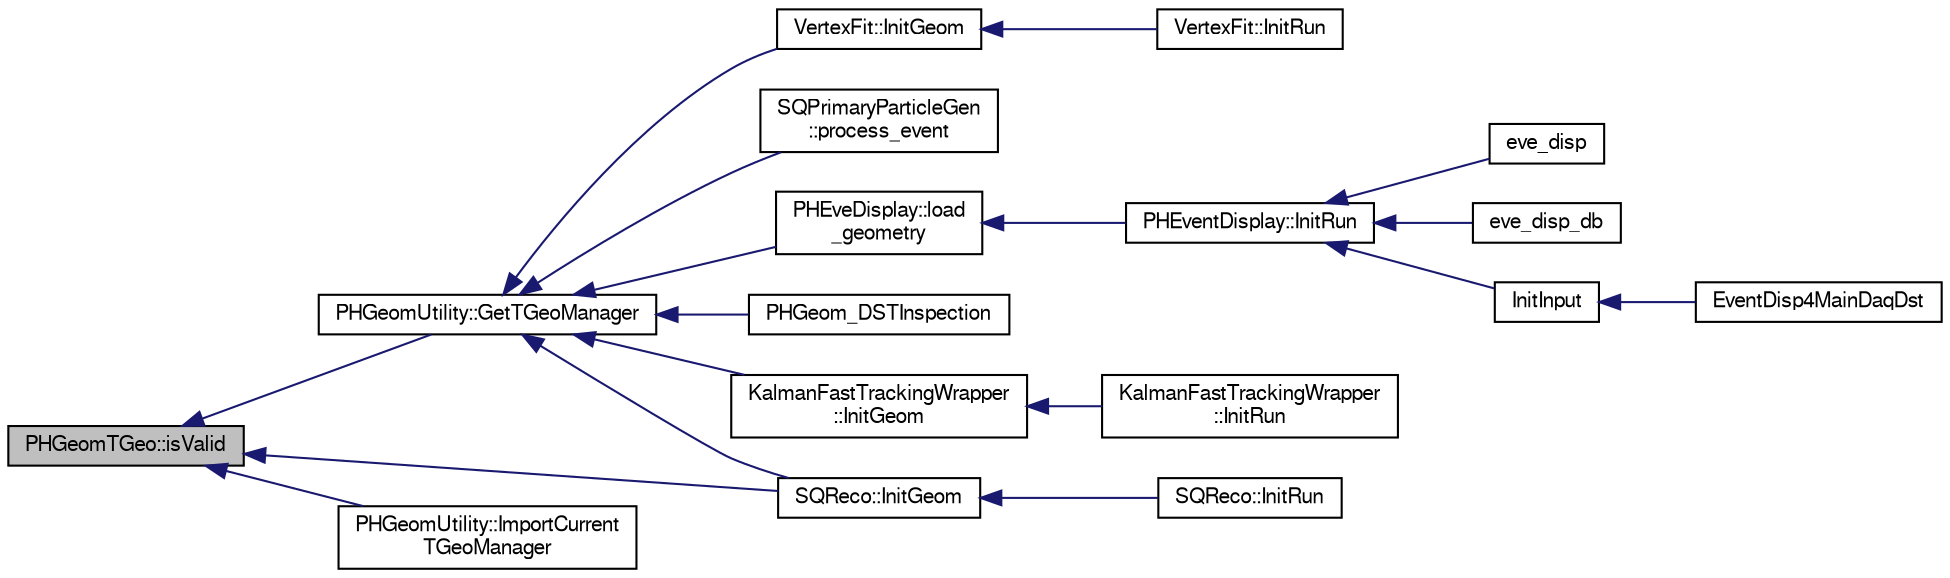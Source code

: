 digraph "PHGeomTGeo::isValid"
{
  bgcolor="transparent";
  edge [fontname="FreeSans",fontsize="10",labelfontname="FreeSans",labelfontsize="10"];
  node [fontname="FreeSans",fontsize="10",shape=record];
  rankdir="LR";
  Node1 [label="PHGeomTGeo::isValid",height=0.2,width=0.4,color="black", fillcolor="grey75", style="filled" fontcolor="black"];
  Node1 -> Node2 [dir="back",color="midnightblue",fontsize="10",style="solid",fontname="FreeSans"];
  Node2 [label="PHGeomUtility::GetTGeoManager",height=0.2,width=0.4,color="black",URL="$d2/da1/classPHGeomUtility.html#aa80925b14430021ea70d0b906af8e885",tooltip="Main user interface: DST node -&gt; TGeoManager for downstream use. "];
  Node2 -> Node3 [dir="back",color="midnightblue",fontsize="10",style="solid",fontname="FreeSans"];
  Node3 [label="SQPrimaryParticleGen\l::process_event",height=0.2,width=0.4,color="black",URL="$d4/d06/classSQPrimaryParticleGen.html#a405112dedb0671ec479a1286faca433b"];
  Node2 -> Node4 [dir="back",color="midnightblue",fontsize="10",style="solid",fontname="FreeSans"];
  Node4 [label="PHEveDisplay::load\l_geometry",height=0.2,width=0.4,color="black",URL="$df/d41/classPHEveDisplay.html#aebe110b9ffdbada7535ce4c5ceb7736d"];
  Node4 -> Node5 [dir="back",color="midnightblue",fontsize="10",style="solid",fontname="FreeSans"];
  Node5 [label="PHEventDisplay::InitRun",height=0.2,width=0.4,color="black",URL="$d1/dce/classPHEventDisplay.html#a41be51990798d21514cd311258511f42",tooltip="Run initialization. "];
  Node5 -> Node6 [dir="back",color="midnightblue",fontsize="10",style="solid",fontname="FreeSans"];
  Node6 [label="eve_disp",height=0.2,width=0.4,color="black",URL="$d2/d96/eve__disp_8C.html#abeb034dea489ef1866373d2464ec5721"];
  Node5 -> Node7 [dir="back",color="midnightblue",fontsize="10",style="solid",fontname="FreeSans"];
  Node7 [label="eve_disp_db",height=0.2,width=0.4,color="black",URL="$de/d2a/eve__disp__db_8C.html#aa8b45dd9cf940c8aff427aed5d9db19f"];
  Node5 -> Node8 [dir="back",color="midnightblue",fontsize="10",style="solid",fontname="FreeSans"];
  Node8 [label="InitInput",height=0.2,width=0.4,color="black",URL="$d6/d9e/EventDisp4MainDaqDst_8C.html#a9d62acc9c2150e00b509d9d553d7d6c1"];
  Node8 -> Node9 [dir="back",color="midnightblue",fontsize="10",style="solid",fontname="FreeSans"];
  Node9 [label="EventDisp4MainDaqDst",height=0.2,width=0.4,color="black",URL="$d6/d9e/EventDisp4MainDaqDst_8C.html#a52e0269749883c6976db81717ead7d9b"];
  Node2 -> Node10 [dir="back",color="midnightblue",fontsize="10",style="solid",fontname="FreeSans"];
  Node10 [label="PHGeom_DSTInspection",height=0.2,width=0.4,color="black",URL="$d6/deb/PHGeom__DSTInspection_8C.html#a8a06a40e2950cd31dda512c040049cd0"];
  Node2 -> Node11 [dir="back",color="midnightblue",fontsize="10",style="solid",fontname="FreeSans"];
  Node11 [label="KalmanFastTrackingWrapper\l::InitGeom",height=0.2,width=0.4,color="black",URL="$d4/dff/classKalmanFastTrackingWrapper.html#a11d29287a0249d9ab26b030b4883515a"];
  Node11 -> Node12 [dir="back",color="midnightblue",fontsize="10",style="solid",fontname="FreeSans"];
  Node12 [label="KalmanFastTrackingWrapper\l::InitRun",height=0.2,width=0.4,color="black",URL="$d4/dff/classKalmanFastTrackingWrapper.html#a3bb9169cefe8ea8969f0ec5661baca2b"];
  Node2 -> Node13 [dir="back",color="midnightblue",fontsize="10",style="solid",fontname="FreeSans"];
  Node13 [label="SQReco::InitGeom",height=0.2,width=0.4,color="black",URL="$df/df2/classSQReco.html#a66e290d6ce11a576f9c76ab6c84ce132"];
  Node13 -> Node14 [dir="back",color="midnightblue",fontsize="10",style="solid",fontname="FreeSans"];
  Node14 [label="SQReco::InitRun",height=0.2,width=0.4,color="black",URL="$df/df2/classSQReco.html#ac7504718746454c2518be860d2224802"];
  Node2 -> Node15 [dir="back",color="midnightblue",fontsize="10",style="solid",fontname="FreeSans"];
  Node15 [label="VertexFit::InitGeom",height=0.2,width=0.4,color="black",URL="$d1/d13/classVertexFit.html#ad7a5852b17237bf3dbcfba6912173075"];
  Node15 -> Node16 [dir="back",color="midnightblue",fontsize="10",style="solid",fontname="FreeSans"];
  Node16 [label="VertexFit::InitRun",height=0.2,width=0.4,color="black",URL="$d1/d13/classVertexFit.html#a818383ba3a5c7c386c5c8bb3328aa0a3"];
  Node1 -> Node17 [dir="back",color="midnightblue",fontsize="10",style="solid",fontname="FreeSans"];
  Node17 [label="PHGeomUtility::ImportCurrent\lTGeoManager",height=0.2,width=0.4,color="black",URL="$d2/da1/classPHGeomUtility.html#ae053065752b1bff9f63f585b6fefc68b",tooltip="gGeoManager -&gt; DST node "];
  Node1 -> Node13 [dir="back",color="midnightblue",fontsize="10",style="solid",fontname="FreeSans"];
}
